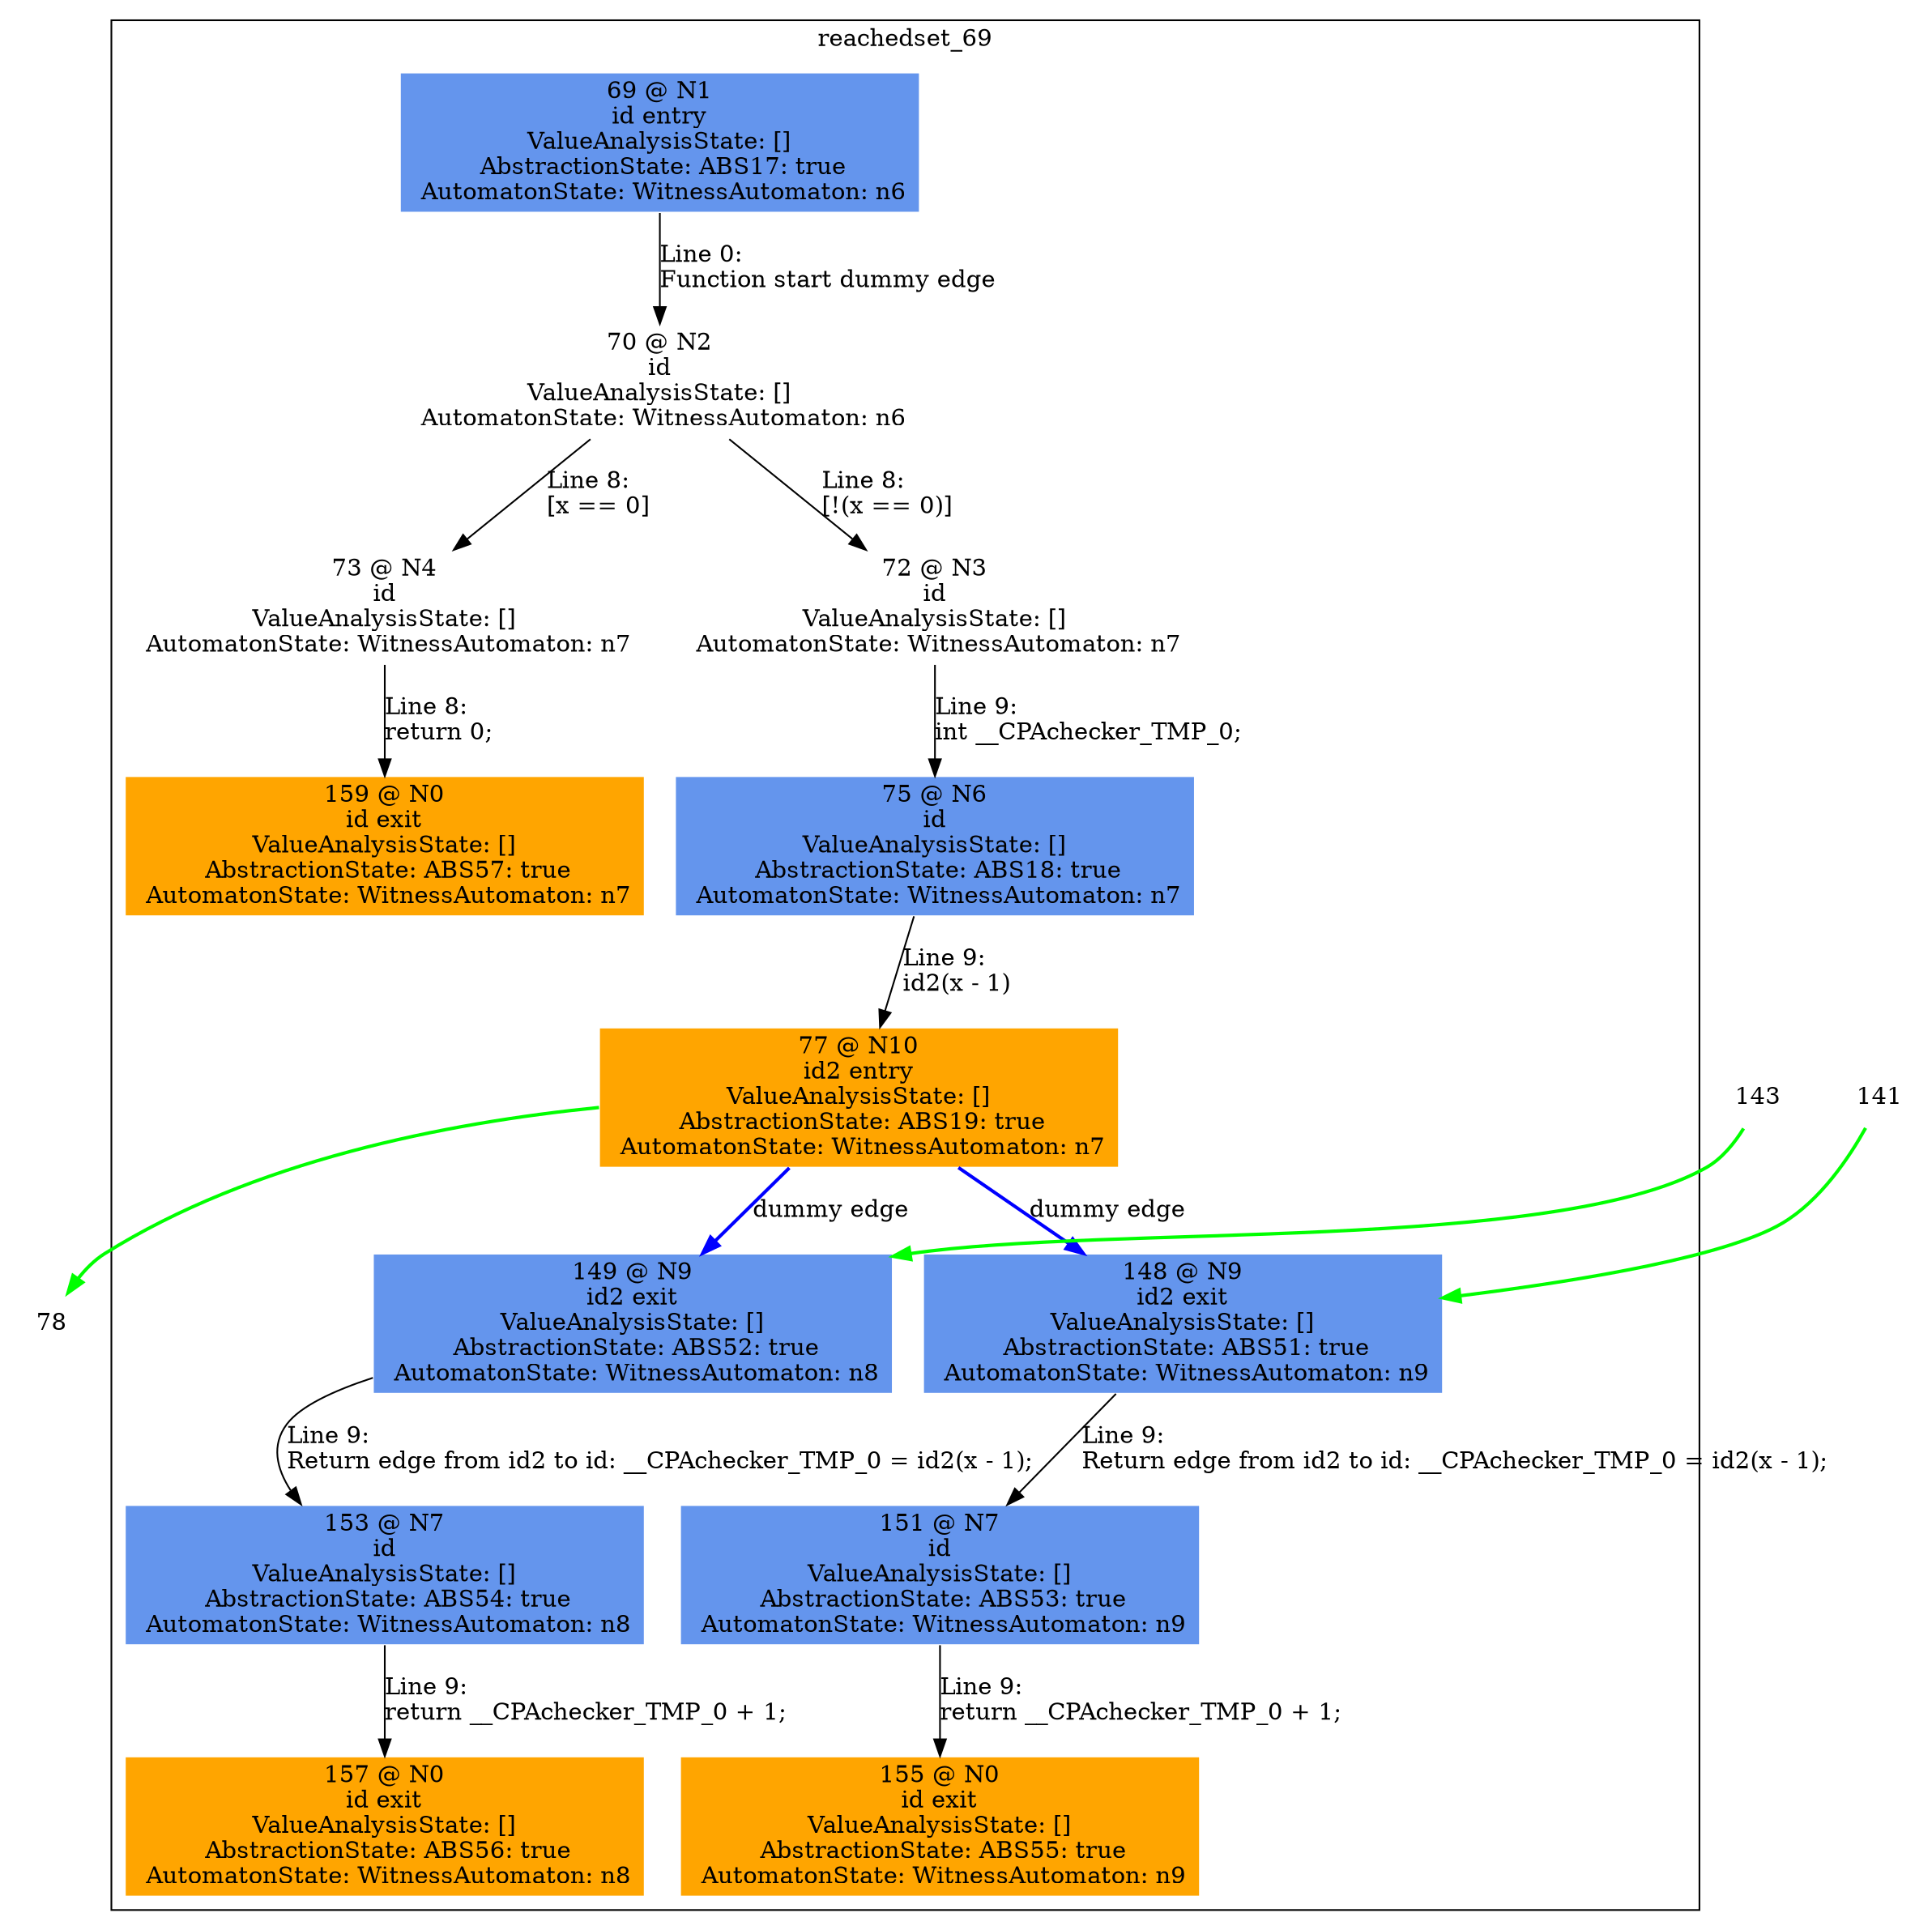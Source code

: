 digraph ARG {
node [style="filled" shape="box" color="white"]
subgraph cluster_69 {
label="reachedset_69"
69 [fillcolor="cornflowerblue" label="69 @ N1\nid entry\nValueAnalysisState: []\n AbstractionState: ABS17: true\n AutomatonState: WitnessAutomaton: n6\n" id="69"]
70 [label="70 @ N2\nid\nValueAnalysisState: []\n AutomatonState: WitnessAutomaton: n6\n" id="70"]
73 [label="73 @ N4\nid\nValueAnalysisState: []\n AutomatonState: WitnessAutomaton: n7\n" id="73"]
159 [fillcolor="orange" label="159 @ N0\nid exit\nValueAnalysisState: []\n AbstractionState: ABS57: true\n AutomatonState: WitnessAutomaton: n7\n" id="159"]
72 [label="72 @ N3\nid\nValueAnalysisState: []\n AutomatonState: WitnessAutomaton: n7\n" id="72"]
75 [fillcolor="cornflowerblue" label="75 @ N6\nid\nValueAnalysisState: []\n AbstractionState: ABS18: true\n AutomatonState: WitnessAutomaton: n7\n" id="75"]
77 [fillcolor="orange" label="77 @ N10\nid2 entry\nValueAnalysisState: []\n AbstractionState: ABS19: true\n AutomatonState: WitnessAutomaton: n7\n" id="77"]
149 [fillcolor="cornflowerblue" label="149 @ N9\nid2 exit\nValueAnalysisState: []\n AbstractionState: ABS52: true\n AutomatonState: WitnessAutomaton: n8\n" id="149"]
153 [fillcolor="cornflowerblue" label="153 @ N7\nid\nValueAnalysisState: []\n AbstractionState: ABS54: true\n AutomatonState: WitnessAutomaton: n8\n" id="153"]
157 [fillcolor="orange" label="157 @ N0\nid exit\nValueAnalysisState: []\n AbstractionState: ABS56: true\n AutomatonState: WitnessAutomaton: n8\n" id="157"]
148 [fillcolor="cornflowerblue" label="148 @ N9\nid2 exit\nValueAnalysisState: []\n AbstractionState: ABS51: true\n AutomatonState: WitnessAutomaton: n9\n" id="148"]
151 [fillcolor="cornflowerblue" label="151 @ N7\nid\nValueAnalysisState: []\n AbstractionState: ABS53: true\n AutomatonState: WitnessAutomaton: n9\n" id="151"]
155 [fillcolor="orange" label="155 @ N0\nid exit\nValueAnalysisState: []\n AbstractionState: ABS55: true\n AutomatonState: WitnessAutomaton: n9\n" id="155"]
69 -> 70 [label="Line 0: \lFunction start dummy edge\l" id="69 -> 70"]
70 -> 72 [label="Line 8: \l[!(x == 0)]\l" id="70 -> 72"]
70 -> 73 [label="Line 8: \l[x == 0]\l" id="70 -> 73"]
73 -> 159 [label="Line 8: \lreturn 0;\l" id="73 -> 159"]
72 -> 75 [label="Line 9: \lint __CPAchecker_TMP_0;\l" id="72 -> 75"]
75 -> 77 [label="Line 9: \lid2(x - 1)\l" id="75 -> 77"]
77 -> 148 [style="bold" color="blue" label="dummy edge" id="77 -> 148"]
77 -> 149 [style="bold" color="blue" label="dummy edge" id="77 -> 149"]
149 -> 153 [label="Line 9: \lReturn edge from id2 to id: __CPAchecker_TMP_0 = id2(x - 1);\l" id="149 -> 153"]
153 -> 157 [label="Line 9: \lreturn __CPAchecker_TMP_0 + 1;\l" id="153 -> 157"]
148 -> 151 [label="Line 9: \lReturn edge from id2 to id: __CPAchecker_TMP_0 = id2(x - 1);\l" id="148 -> 151"]
151 -> 155 [label="Line 9: \lreturn __CPAchecker_TMP_0 + 1;\l" id="151 -> 155"]
}
141 -> 148 [color=green style=bold]
77 -> 78 [color=green style=bold]
143 -> 149 [color=green style=bold]
}
